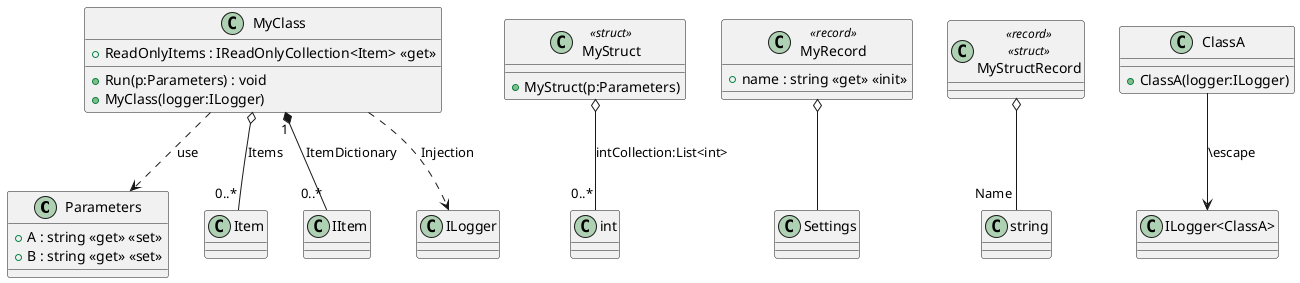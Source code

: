 ﻿@startuml
class Parameters {
    + A : string <<get>> <<set>>
    + B : string <<get>> <<set>>
}
class MyClass {
    + ReadOnlyItems : IReadOnlyCollection<Item> <<get>>
    + Run(p:Parameters) : void
    + MyClass(logger:ILogger)
}
class MyStruct <<struct>> {
    + MyStruct(p:Parameters)
}
class MyRecord <<record>> {
    + name : string <<get>> <<init>>
}
class MyStructRecord <<record>> <<struct>> {
}
class ClassA {
    + ClassA(logger:ILogger)
}
MyClass o-- "0..*" Item : "Items"
MyClass "1" *-- "0..*" IItem : "ItemDictionary"
MyClass ..> Parameters : "use"
MyClass ..> ILogger : "Injection"
MyStruct o-- "0..*" int : "intCollection:List<int>"
MyRecord o-- Settings
MyStructRecord o-- "Name" string
ClassA --> "ILogger<ClassA>" : ""\escape	""
@enduml
